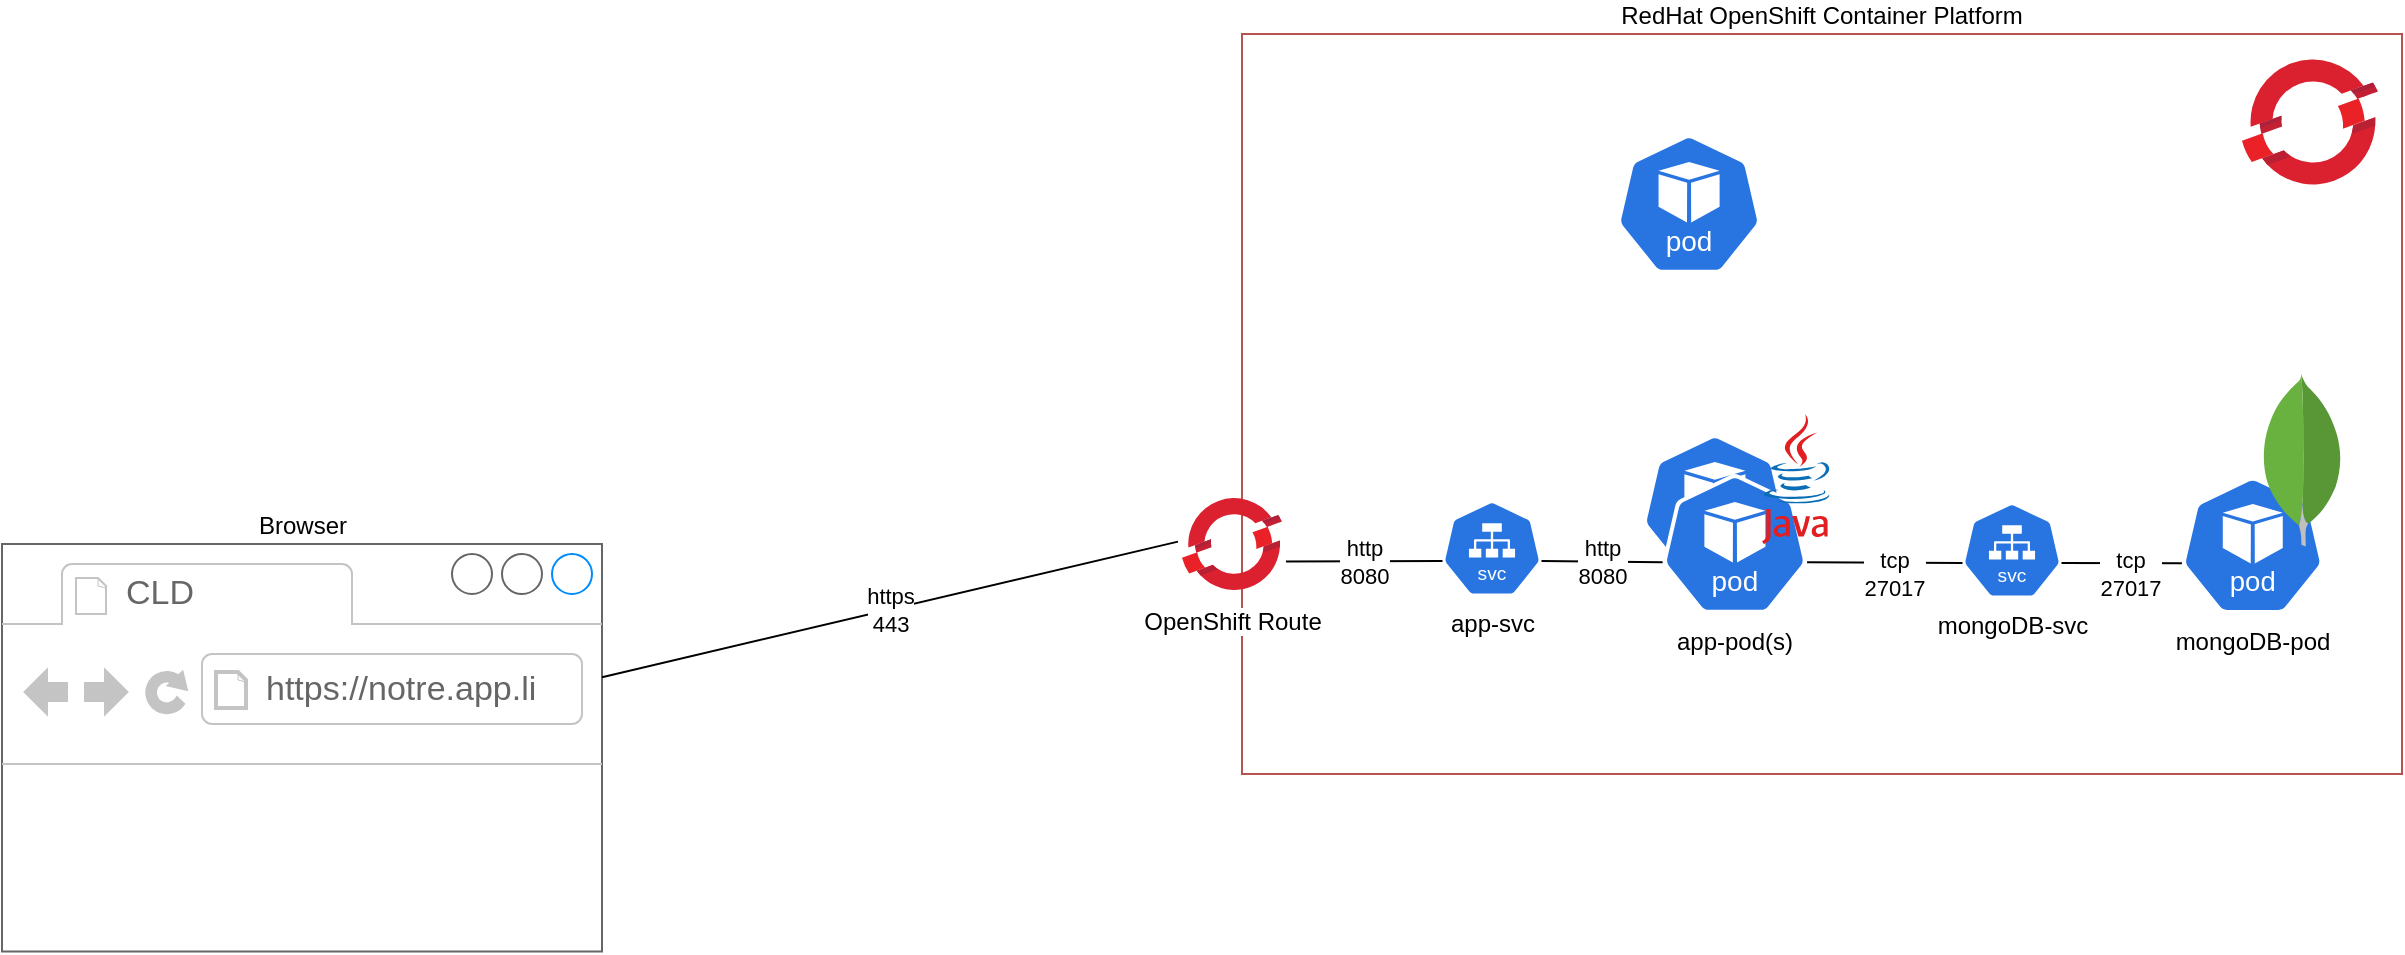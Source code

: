 <mxfile version="24.4.4" type="github">
  <diagram name="Page-1" id="197159a0-c6a4-9194-75a8-e4174976684c">
    <mxGraphModel dx="1848" dy="1048" grid="1" gridSize="10" guides="1" tooltips="1" connect="1" arrows="1" fold="1" page="1" pageScale="1.5" pageWidth="1169" pageHeight="826" background="none" math="0" shadow="0">
      <root>
        <mxCell id="0" style=";html=1;" />
        <mxCell id="1" style=";html=1;" parent="0" />
        <mxCell id="bUOJ_VPWDClfyEDVL0uz-1" value="&lt;div&gt;RedHat OpenShift Container Platform&lt;/div&gt;" style="rounded=0;whiteSpace=wrap;html=1;labelPosition=center;verticalLabelPosition=top;align=center;verticalAlign=bottom;fillColor=none;strokeColor=#b85450;" parent="1" vertex="1">
          <mxGeometry x="800" y="520" width="580" height="370" as="geometry" />
        </mxCell>
        <mxCell id="bUOJ_VPWDClfyEDVL0uz-2" value="" style="image;aspect=fixed;html=1;points=[];align=center;fontSize=12;image=img/lib/azure2/containers/Azure_Red_Hat_OpenShift.svg;" parent="1" vertex="1">
          <mxGeometry x="1300" y="530" width="68" height="68" as="geometry" />
        </mxCell>
        <mxCell id="bUOJ_VPWDClfyEDVL0uz-3" value="" style="aspect=fixed;sketch=0;html=1;dashed=0;whitespace=wrap;verticalLabelPosition=bottom;verticalAlign=top;fillColor=#2875E2;strokeColor=#ffffff;points=[[0.005,0.63,0],[0.1,0.2,0],[0.9,0.2,0],[0.5,0,0],[0.995,0.63,0],[0.72,0.99,0],[0.5,1,0],[0.28,0.99,0]];shape=mxgraph.kubernetes.icon2;kubernetesLabel=1;prIcon=pod" parent="1" vertex="1">
          <mxGeometry x="987.08" y="570" width="72.92" height="70" as="geometry" />
        </mxCell>
        <mxCell id="bUOJ_VPWDClfyEDVL0uz-5" value="mongoDB-pod" style="aspect=fixed;sketch=0;html=1;dashed=0;whitespace=wrap;verticalLabelPosition=bottom;verticalAlign=top;fillColor=#2875E2;strokeColor=#ffffff;points=[[0.005,0.63,0],[0.1,0.2,0],[0.9,0.2,0],[0.5,0,0],[0.995,0.63,0],[0.72,0.99,0],[0.5,1,0],[0.28,0.99,0]];shape=mxgraph.kubernetes.icon2;kubernetesLabel=1;prIcon=pod" parent="1" vertex="1">
          <mxGeometry x="1269.58" y="741.25" width="71.61" height="68.75" as="geometry" />
        </mxCell>
        <mxCell id="bUOJ_VPWDClfyEDVL0uz-12" value="&lt;div&gt;app-svc&lt;/div&gt;" style="aspect=fixed;sketch=0;html=1;dashed=0;whitespace=wrap;verticalLabelPosition=bottom;verticalAlign=top;fillColor=#2875E2;strokeColor=#ffffff;points=[[0.005,0.63,0],[0.1,0.2,0],[0.9,0.2,0],[0.5,0,0],[0.995,0.63,0],[0.72,0.99,0],[0.5,1,0],[0.28,0.99,0]];shape=mxgraph.kubernetes.icon2;kubernetesLabel=1;prIcon=svc" parent="1" vertex="1">
          <mxGeometry x="900" y="753.2" width="50" height="48" as="geometry" />
        </mxCell>
        <mxCell id="bUOJ_VPWDClfyEDVL0uz-13" value="mongoDB-svc" style="aspect=fixed;sketch=0;html=1;dashed=0;whitespace=wrap;verticalLabelPosition=bottom;verticalAlign=top;fillColor=#2875E2;strokeColor=#ffffff;points=[[0.005,0.63,0],[0.1,0.2,0],[0.9,0.2,0],[0.5,0,0],[0.995,0.63,0],[0.72,0.99,0],[0.5,1,0],[0.28,0.99,0]];shape=mxgraph.kubernetes.icon2;kubernetesLabel=1;prIcon=svc" parent="1" vertex="1">
          <mxGeometry x="1160" y="754.2" width="50" height="48" as="geometry" />
        </mxCell>
        <mxCell id="bUOJ_VPWDClfyEDVL0uz-6" value="" style="dashed=0;outlineConnect=0;html=1;align=center;labelPosition=center;verticalLabelPosition=bottom;verticalAlign=top;shape=mxgraph.weblogos.mongodb" parent="1" vertex="1">
          <mxGeometry x="1309.58" y="690.0" width="41.2" height="86.2" as="geometry" />
        </mxCell>
        <mxCell id="bUOJ_VPWDClfyEDVL0uz-15" value="OpenShift Route" style="image;aspect=fixed;html=1;points=[];align=center;fontSize=12;image=img/lib/azure2/containers/Azure_Red_Hat_OpenShift.svg;" parent="1" vertex="1">
          <mxGeometry x="770" y="750" width="50" height="50" as="geometry" />
        </mxCell>
        <mxCell id="bUOJ_VPWDClfyEDVL0uz-17" value="Browser" style="strokeWidth=1;shadow=0;dashed=0;align=center;html=1;shape=mxgraph.mockup.containers.browserWindow;rSize=0;strokeColor=#666666;strokeColor2=#008cff;strokeColor3=#c4c4c4;mainText=,;recursiveResize=0;labelPosition=center;verticalLabelPosition=top;verticalAlign=bottom;" parent="1" vertex="1">
          <mxGeometry x="180" y="775" width="300" height="203.8" as="geometry" />
        </mxCell>
        <mxCell id="bUOJ_VPWDClfyEDVL0uz-18" value="CLD" style="strokeWidth=1;shadow=0;dashed=0;align=center;html=1;shape=mxgraph.mockup.containers.anchor;fontSize=17;fontColor=#666666;align=left;whiteSpace=wrap;" parent="bUOJ_VPWDClfyEDVL0uz-17" vertex="1">
          <mxGeometry x="60" y="12" width="100" height="26" as="geometry" />
        </mxCell>
        <mxCell id="bUOJ_VPWDClfyEDVL0uz-19" value="https://notre.app.li" style="strokeWidth=1;shadow=0;dashed=0;align=center;html=1;shape=mxgraph.mockup.containers.anchor;rSize=0;fontSize=17;fontColor=#666666;align=left;" parent="bUOJ_VPWDClfyEDVL0uz-17" vertex="1">
          <mxGeometry x="130" y="60" width="150" height="26" as="geometry" />
        </mxCell>
        <mxCell id="bUOJ_VPWDClfyEDVL0uz-23" value="https&lt;br&gt;443" style="endArrow=none;html=1;rounded=0;exitX=-0.04;exitY=0.476;exitDx=0;exitDy=0;exitPerimeter=0;" parent="1" source="bUOJ_VPWDClfyEDVL0uz-15" target="bUOJ_VPWDClfyEDVL0uz-17" edge="1">
          <mxGeometry width="50" height="50" relative="1" as="geometry">
            <mxPoint x="850" y="810" as="sourcePoint" />
            <mxPoint x="900" y="760" as="targetPoint" />
          </mxGeometry>
        </mxCell>
        <mxCell id="bUOJ_VPWDClfyEDVL0uz-24" value="http&lt;br&gt;8080" style="endArrow=none;html=1;rounded=0;exitX=0.005;exitY=0.63;exitDx=0;exitDy=0;exitPerimeter=0;entryX=1.04;entryY=0.676;entryDx=0;entryDy=0;entryPerimeter=0;" parent="1" source="bUOJ_VPWDClfyEDVL0uz-12" target="bUOJ_VPWDClfyEDVL0uz-15" edge="1">
          <mxGeometry width="50" height="50" relative="1" as="geometry">
            <mxPoint x="688" y="1049" as="sourcePoint" />
            <mxPoint x="330" y="960" as="targetPoint" />
          </mxGeometry>
        </mxCell>
        <mxCell id="bUOJ_VPWDClfyEDVL0uz-27" value="" style="endArrow=none;html=1;rounded=0;exitX=0.005;exitY=0.63;exitDx=0;exitDy=0;exitPerimeter=0;entryX=0.995;entryY=0.63;entryDx=0;entryDy=0;entryPerimeter=0;" parent="1" source="bUOJ_VPWDClfyEDVL0uz-13" target="bUOJ_VPWDClfyEDVL0uz-4" edge="1">
          <mxGeometry width="50" height="50" relative="1" as="geometry">
            <mxPoint x="1151" y="779.2" as="sourcePoint" />
            <mxPoint x="1073" y="781.2" as="targetPoint" />
          </mxGeometry>
        </mxCell>
        <mxCell id="bUOJ_VPWDClfyEDVL0uz-28" value="&lt;div&gt;tcp&lt;br&gt;27017&lt;/div&gt;" style="edgeLabel;html=1;align=center;verticalAlign=middle;resizable=0;points=[];" parent="bUOJ_VPWDClfyEDVL0uz-27" vertex="1" connectable="0">
          <mxGeometry x="-0.118" y="5" relative="1" as="geometry">
            <mxPoint as="offset" />
          </mxGeometry>
        </mxCell>
        <mxCell id="bUOJ_VPWDClfyEDVL0uz-29" value="http&lt;br&gt;8080" style="endArrow=none;html=1;rounded=0;exitX=0.005;exitY=0.63;exitDx=0;exitDy=0;exitPerimeter=0;entryX=0.995;entryY=0.63;entryDx=0;entryDy=0;entryPerimeter=0;" parent="1" source="bUOJ_VPWDClfyEDVL0uz-4" target="bUOJ_VPWDClfyEDVL0uz-12" edge="1">
          <mxGeometry width="50" height="50" relative="1" as="geometry">
            <mxPoint x="998" y="850" as="sourcePoint" />
            <mxPoint x="920" y="852" as="targetPoint" />
          </mxGeometry>
        </mxCell>
        <mxCell id="bUOJ_VPWDClfyEDVL0uz-31" value="" style="endArrow=none;html=1;rounded=0;exitX=0.005;exitY=0.63;exitDx=0;exitDy=0;exitPerimeter=0;entryX=0.995;entryY=0.63;entryDx=0;entryDy=0;entryPerimeter=0;" parent="1" source="bUOJ_VPWDClfyEDVL0uz-5" target="bUOJ_VPWDClfyEDVL0uz-13" edge="1">
          <mxGeometry width="50" height="50" relative="1" as="geometry">
            <mxPoint x="1250" y="732" as="sourcePoint" />
            <mxPoint x="1162" y="730" as="targetPoint" />
          </mxGeometry>
        </mxCell>
        <mxCell id="bUOJ_VPWDClfyEDVL0uz-32" value="&lt;div&gt;tcp&lt;br&gt;27017&lt;/div&gt;" style="edgeLabel;html=1;align=center;verticalAlign=middle;resizable=0;points=[];" parent="bUOJ_VPWDClfyEDVL0uz-31" vertex="1" connectable="0">
          <mxGeometry x="-0.118" y="5" relative="1" as="geometry">
            <mxPoint as="offset" />
          </mxGeometry>
        </mxCell>
        <mxCell id="bUOJ_VPWDClfyEDVL0uz-33" value="&lt;div&gt;&lt;br&gt;&lt;/div&gt;" style="aspect=fixed;sketch=0;html=1;dashed=0;whitespace=wrap;verticalLabelPosition=bottom;verticalAlign=top;fillColor=#2875E2;strokeColor=#ffffff;points=[[0.005,0.63,0],[0.1,0.2,0],[0.9,0.2,0],[0.5,0,0],[0.995,0.63,0],[0.72,0.99,0],[0.5,1,0],[0.28,0.99,0]];shape=mxgraph.kubernetes.icon2;kubernetesLabel=1;prIcon=pod" parent="1" vertex="1">
          <mxGeometry x="1000" y="720" width="72.91" height="70" as="geometry" />
        </mxCell>
        <mxCell id="bUOJ_VPWDClfyEDVL0uz-4" value="&lt;div&gt;app-pod(s)&lt;/div&gt;" style="aspect=fixed;sketch=0;html=1;dashed=0;whitespace=wrap;verticalLabelPosition=bottom;verticalAlign=top;fillColor=#2875E2;strokeColor=#ffffff;points=[[0.005,0.63,0],[0.1,0.2,0],[0.9,0.2,0],[0.5,0,0],[0.995,0.63,0],[0.72,0.99,0],[0.5,1,0],[0.28,0.99,0]];shape=mxgraph.kubernetes.icon2;kubernetesLabel=1;prIcon=pod" parent="1" vertex="1">
          <mxGeometry x="1010" y="740" width="72.91" height="70" as="geometry" />
        </mxCell>
        <mxCell id="bUOJ_VPWDClfyEDVL0uz-10" value="" style="dashed=0;outlineConnect=0;html=1;align=center;labelPosition=center;verticalLabelPosition=bottom;verticalAlign=top;shape=mxgraph.weblogos.java" parent="1" vertex="1">
          <mxGeometry x="1060" y="710" width="34.4" height="65" as="geometry" />
        </mxCell>
      </root>
    </mxGraphModel>
  </diagram>
</mxfile>
